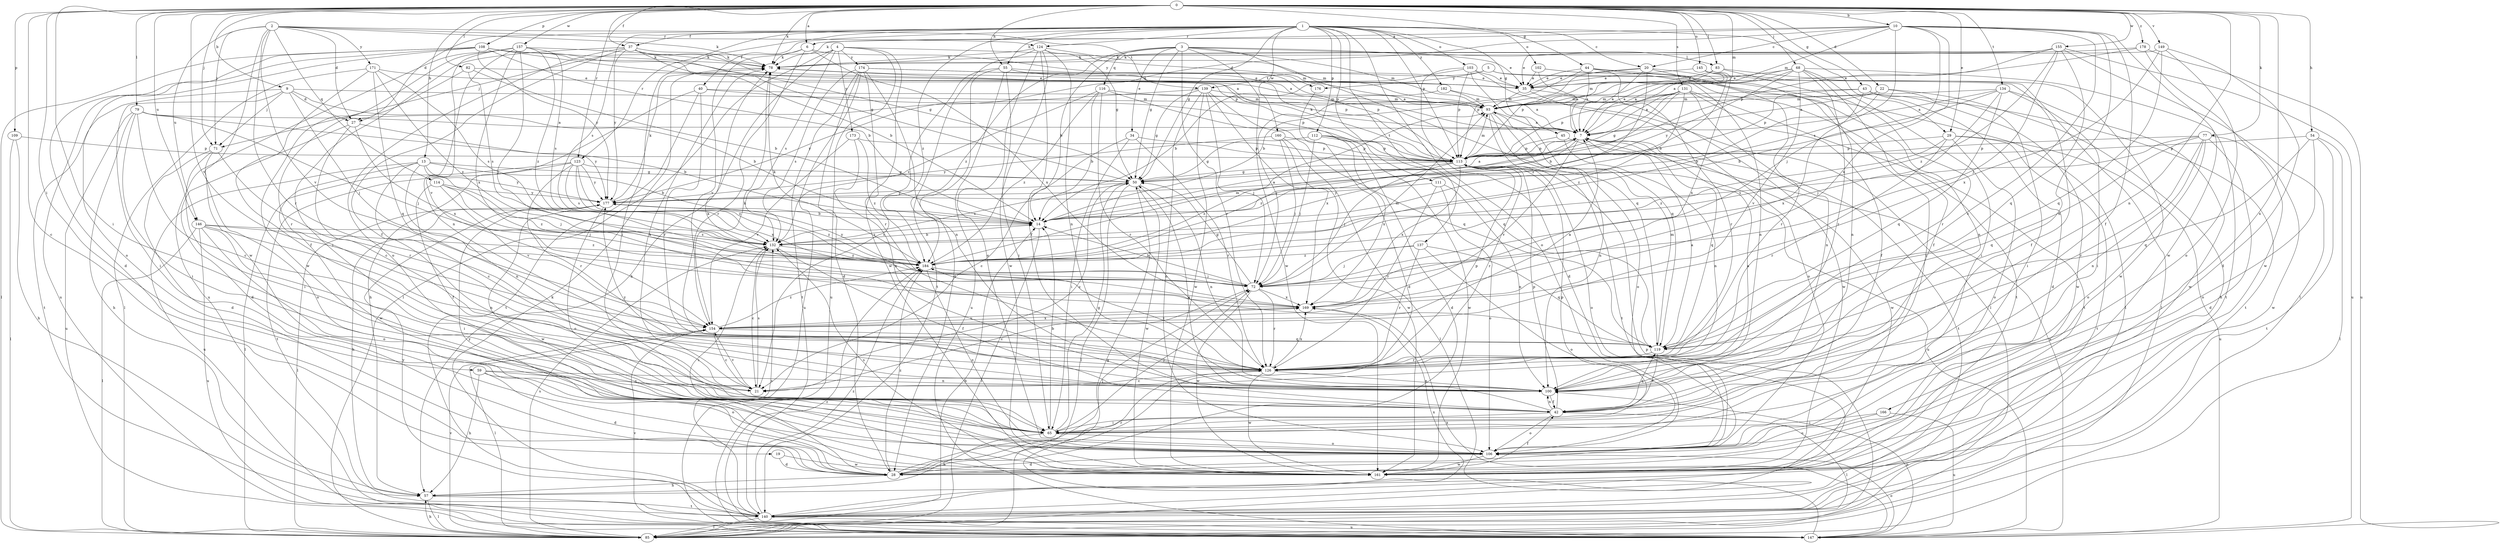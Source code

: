 strict digraph  {
0;
1;
2;
3;
4;
5;
6;
7;
9;
10;
13;
14;
19;
20;
21;
22;
27;
28;
29;
34;
35;
37;
40;
42;
43;
44;
45;
50;
54;
55;
57;
59;
65;
68;
71;
72;
77;
78;
79;
82;
83;
85;
93;
100;
102;
103;
106;
108;
109;
111;
112;
113;
114;
116;
119;
123;
124;
126;
131;
132;
134;
137;
139;
140;
145;
146;
147;
149;
154;
155;
157;
160;
161;
166;
169;
171;
173;
174;
176;
177;
178;
182;
184;
0 -> 6  [label=a];
0 -> 9  [label=b];
0 -> 10  [label=b];
0 -> 13  [label=b];
0 -> 19  [label=c];
0 -> 22  [label=d];
0 -> 29  [label=e];
0 -> 37  [label=f];
0 -> 43  [label=g];
0 -> 44  [label=g];
0 -> 54  [label=h];
0 -> 55  [label=h];
0 -> 59  [label=i];
0 -> 65  [label=i];
0 -> 68  [label=j];
0 -> 71  [label=j];
0 -> 77  [label=k];
0 -> 78  [label=k];
0 -> 79  [label=l];
0 -> 82  [label=l];
0 -> 83  [label=l];
0 -> 93  [label=m];
0 -> 100  [label=n];
0 -> 108  [label=p];
0 -> 109  [label=p];
0 -> 123  [label=r];
0 -> 131  [label=s];
0 -> 134  [label=t];
0 -> 145  [label=u];
0 -> 146  [label=u];
0 -> 149  [label=v];
0 -> 154  [label=v];
0 -> 155  [label=w];
0 -> 157  [label=w];
0 -> 166  [label=x];
0 -> 178  [label=z];
1 -> 20  [label=c];
1 -> 27  [label=d];
1 -> 29  [label=e];
1 -> 37  [label=f];
1 -> 40  [label=f];
1 -> 45  [label=g];
1 -> 50  [label=g];
1 -> 55  [label=h];
1 -> 65  [label=i];
1 -> 102  [label=o];
1 -> 103  [label=o];
1 -> 106  [label=o];
1 -> 111  [label=p];
1 -> 112  [label=p];
1 -> 113  [label=p];
1 -> 123  [label=r];
1 -> 124  [label=r];
1 -> 132  [label=s];
1 -> 137  [label=t];
1 -> 160  [label=w];
1 -> 182  [label=z];
1 -> 184  [label=z];
2 -> 27  [label=d];
2 -> 71  [label=j];
2 -> 78  [label=k];
2 -> 114  [label=q];
2 -> 124  [label=r];
2 -> 126  [label=r];
2 -> 139  [label=t];
2 -> 146  [label=u];
2 -> 154  [label=v];
2 -> 161  [label=w];
2 -> 171  [label=y];
3 -> 14  [label=b];
3 -> 34  [label=e];
3 -> 35  [label=e];
3 -> 50  [label=g];
3 -> 83  [label=l];
3 -> 93  [label=m];
3 -> 116  [label=q];
3 -> 119  [label=q];
3 -> 126  [label=r];
3 -> 161  [label=w];
3 -> 184  [label=z];
4 -> 57  [label=h];
4 -> 71  [label=j];
4 -> 85  [label=l];
4 -> 93  [label=m];
4 -> 132  [label=s];
4 -> 147  [label=u];
4 -> 161  [label=w];
4 -> 173  [label=y];
4 -> 174  [label=y];
5 -> 42  [label=f];
5 -> 100  [label=n];
5 -> 139  [label=t];
5 -> 176  [label=y];
6 -> 78  [label=k];
6 -> 126  [label=r];
6 -> 154  [label=v];
6 -> 169  [label=x];
6 -> 176  [label=y];
7 -> 113  [label=p];
7 -> 119  [label=q];
7 -> 140  [label=t];
7 -> 154  [label=v];
7 -> 161  [label=w];
7 -> 184  [label=z];
9 -> 14  [label=b];
9 -> 27  [label=d];
9 -> 65  [label=i];
9 -> 71  [label=j];
9 -> 72  [label=j];
9 -> 93  [label=m];
9 -> 140  [label=t];
10 -> 6  [label=a];
10 -> 20  [label=c];
10 -> 21  [label=c];
10 -> 27  [label=d];
10 -> 42  [label=f];
10 -> 72  [label=j];
10 -> 78  [label=k];
10 -> 93  [label=m];
10 -> 100  [label=n];
10 -> 132  [label=s];
10 -> 161  [label=w];
10 -> 169  [label=x];
13 -> 14  [label=b];
13 -> 21  [label=c];
13 -> 50  [label=g];
13 -> 72  [label=j];
13 -> 100  [label=n];
13 -> 147  [label=u];
13 -> 161  [label=w];
13 -> 177  [label=y];
14 -> 7  [label=a];
14 -> 85  [label=l];
14 -> 132  [label=s];
19 -> 28  [label=d];
19 -> 161  [label=w];
20 -> 7  [label=a];
20 -> 35  [label=e];
20 -> 100  [label=n];
20 -> 113  [label=p];
20 -> 126  [label=r];
20 -> 184  [label=z];
21 -> 78  [label=k];
21 -> 132  [label=s];
21 -> 154  [label=v];
22 -> 7  [label=a];
22 -> 14  [label=b];
22 -> 57  [label=h];
22 -> 65  [label=i];
22 -> 93  [label=m];
27 -> 21  [label=c];
27 -> 28  [label=d];
27 -> 169  [label=x];
27 -> 177  [label=y];
28 -> 57  [label=h];
28 -> 72  [label=j];
28 -> 126  [label=r];
28 -> 132  [label=s];
28 -> 177  [label=y];
28 -> 184  [label=z];
29 -> 106  [label=o];
29 -> 113  [label=p];
29 -> 126  [label=r];
29 -> 140  [label=t];
29 -> 147  [label=u];
29 -> 184  [label=z];
34 -> 21  [label=c];
34 -> 65  [label=i];
34 -> 113  [label=p];
34 -> 126  [label=r];
35 -> 93  [label=m];
35 -> 106  [label=o];
35 -> 161  [label=w];
37 -> 7  [label=a];
37 -> 14  [label=b];
37 -> 42  [label=f];
37 -> 50  [label=g];
37 -> 65  [label=i];
37 -> 78  [label=k];
37 -> 106  [label=o];
37 -> 177  [label=y];
40 -> 57  [label=h];
40 -> 93  [label=m];
40 -> 113  [label=p];
40 -> 126  [label=r];
40 -> 140  [label=t];
42 -> 50  [label=g];
42 -> 65  [label=i];
42 -> 85  [label=l];
42 -> 100  [label=n];
42 -> 106  [label=o];
42 -> 113  [label=p];
42 -> 119  [label=q];
43 -> 28  [label=d];
43 -> 93  [label=m];
43 -> 113  [label=p];
43 -> 140  [label=t];
43 -> 161  [label=w];
43 -> 169  [label=x];
44 -> 7  [label=a];
44 -> 14  [label=b];
44 -> 35  [label=e];
44 -> 65  [label=i];
44 -> 100  [label=n];
44 -> 126  [label=r];
45 -> 100  [label=n];
45 -> 113  [label=p];
45 -> 147  [label=u];
50 -> 7  [label=a];
50 -> 21  [label=c];
50 -> 85  [label=l];
50 -> 100  [label=n];
50 -> 132  [label=s];
50 -> 161  [label=w];
50 -> 177  [label=y];
54 -> 85  [label=l];
54 -> 106  [label=o];
54 -> 113  [label=p];
54 -> 119  [label=q];
54 -> 140  [label=t];
55 -> 7  [label=a];
55 -> 21  [label=c];
55 -> 28  [label=d];
55 -> 35  [label=e];
55 -> 65  [label=i];
55 -> 113  [label=p];
55 -> 147  [label=u];
57 -> 85  [label=l];
57 -> 140  [label=t];
59 -> 21  [label=c];
59 -> 28  [label=d];
59 -> 57  [label=h];
59 -> 100  [label=n];
59 -> 106  [label=o];
65 -> 14  [label=b];
65 -> 50  [label=g];
65 -> 57  [label=h];
65 -> 72  [label=j];
65 -> 106  [label=o];
65 -> 113  [label=p];
68 -> 7  [label=a];
68 -> 35  [label=e];
68 -> 42  [label=f];
68 -> 65  [label=i];
68 -> 113  [label=p];
68 -> 126  [label=r];
68 -> 140  [label=t];
68 -> 154  [label=v];
68 -> 177  [label=y];
71 -> 28  [label=d];
71 -> 65  [label=i];
71 -> 106  [label=o];
71 -> 126  [label=r];
72 -> 14  [label=b];
72 -> 21  [label=c];
72 -> 50  [label=g];
72 -> 93  [label=m];
72 -> 126  [label=r];
72 -> 161  [label=w];
72 -> 169  [label=x];
77 -> 28  [label=d];
77 -> 100  [label=n];
77 -> 106  [label=o];
77 -> 113  [label=p];
77 -> 119  [label=q];
77 -> 126  [label=r];
77 -> 132  [label=s];
77 -> 161  [label=w];
78 -> 35  [label=e];
79 -> 7  [label=a];
79 -> 14  [label=b];
79 -> 21  [label=c];
79 -> 57  [label=h];
79 -> 65  [label=i];
79 -> 72  [label=j];
79 -> 147  [label=u];
82 -> 14  [label=b];
82 -> 35  [label=e];
82 -> 126  [label=r];
82 -> 132  [label=s];
83 -> 35  [label=e];
83 -> 93  [label=m];
83 -> 126  [label=r];
83 -> 161  [label=w];
85 -> 14  [label=b];
85 -> 57  [label=h];
85 -> 113  [label=p];
85 -> 132  [label=s];
85 -> 154  [label=v];
93 -> 7  [label=a];
93 -> 100  [label=n];
93 -> 106  [label=o];
93 -> 140  [label=t];
100 -> 7  [label=a];
100 -> 42  [label=f];
100 -> 177  [label=y];
102 -> 7  [label=a];
102 -> 35  [label=e];
102 -> 85  [label=l];
102 -> 140  [label=t];
103 -> 14  [label=b];
103 -> 28  [label=d];
103 -> 35  [label=e];
103 -> 85  [label=l];
103 -> 113  [label=p];
103 -> 119  [label=q];
106 -> 28  [label=d];
106 -> 161  [label=w];
108 -> 7  [label=a];
108 -> 14  [label=b];
108 -> 28  [label=d];
108 -> 50  [label=g];
108 -> 78  [label=k];
108 -> 85  [label=l];
108 -> 106  [label=o];
108 -> 113  [label=p];
108 -> 147  [label=u];
108 -> 177  [label=y];
109 -> 57  [label=h];
109 -> 85  [label=l];
109 -> 113  [label=p];
111 -> 100  [label=n];
111 -> 106  [label=o];
111 -> 126  [label=r];
111 -> 177  [label=y];
112 -> 28  [label=d];
112 -> 50  [label=g];
112 -> 72  [label=j];
112 -> 113  [label=p];
112 -> 161  [label=w];
112 -> 169  [label=x];
113 -> 50  [label=g];
113 -> 72  [label=j];
113 -> 78  [label=k];
113 -> 93  [label=m];
113 -> 106  [label=o];
113 -> 126  [label=r];
113 -> 147  [label=u];
113 -> 169  [label=x];
113 -> 184  [label=z];
114 -> 42  [label=f];
114 -> 72  [label=j];
114 -> 154  [label=v];
114 -> 177  [label=y];
114 -> 184  [label=z];
116 -> 14  [label=b];
116 -> 93  [label=m];
116 -> 119  [label=q];
116 -> 126  [label=r];
116 -> 132  [label=s];
116 -> 184  [label=z];
119 -> 7  [label=a];
119 -> 42  [label=f];
119 -> 78  [label=k];
119 -> 93  [label=m];
119 -> 126  [label=r];
123 -> 50  [label=g];
123 -> 85  [label=l];
123 -> 126  [label=r];
123 -> 132  [label=s];
123 -> 140  [label=t];
123 -> 169  [label=x];
123 -> 177  [label=y];
123 -> 184  [label=z];
124 -> 42  [label=f];
124 -> 50  [label=g];
124 -> 78  [label=k];
124 -> 93  [label=m];
124 -> 100  [label=n];
124 -> 106  [label=o];
124 -> 140  [label=t];
124 -> 161  [label=w];
126 -> 21  [label=c];
126 -> 100  [label=n];
126 -> 113  [label=p];
126 -> 161  [label=w];
126 -> 169  [label=x];
126 -> 184  [label=z];
131 -> 7  [label=a];
131 -> 14  [label=b];
131 -> 42  [label=f];
131 -> 50  [label=g];
131 -> 93  [label=m];
131 -> 100  [label=n];
131 -> 113  [label=p];
131 -> 140  [label=t];
131 -> 184  [label=z];
132 -> 14  [label=b];
132 -> 21  [label=c];
132 -> 42  [label=f];
132 -> 184  [label=z];
134 -> 7  [label=a];
134 -> 14  [label=b];
134 -> 65  [label=i];
134 -> 72  [label=j];
134 -> 93  [label=m];
134 -> 119  [label=q];
134 -> 161  [label=w];
137 -> 72  [label=j];
137 -> 106  [label=o];
137 -> 119  [label=q];
137 -> 126  [label=r];
137 -> 184  [label=z];
139 -> 50  [label=g];
139 -> 72  [label=j];
139 -> 93  [label=m];
139 -> 106  [label=o];
139 -> 119  [label=q];
139 -> 161  [label=w];
139 -> 169  [label=x];
139 -> 177  [label=y];
140 -> 78  [label=k];
140 -> 85  [label=l];
140 -> 132  [label=s];
140 -> 147  [label=u];
140 -> 169  [label=x];
140 -> 177  [label=y];
140 -> 184  [label=z];
145 -> 7  [label=a];
145 -> 14  [label=b];
145 -> 35  [label=e];
145 -> 85  [label=l];
145 -> 169  [label=x];
146 -> 65  [label=i];
146 -> 85  [label=l];
146 -> 100  [label=n];
146 -> 106  [label=o];
146 -> 132  [label=s];
146 -> 147  [label=u];
146 -> 184  [label=z];
147 -> 50  [label=g];
147 -> 100  [label=n];
147 -> 106  [label=o];
147 -> 154  [label=v];
147 -> 169  [label=x];
147 -> 184  [label=z];
149 -> 28  [label=d];
149 -> 78  [label=k];
149 -> 106  [label=o];
149 -> 119  [label=q];
149 -> 169  [label=x];
154 -> 7  [label=a];
154 -> 21  [label=c];
154 -> 78  [label=k];
154 -> 85  [label=l];
154 -> 119  [label=q];
154 -> 169  [label=x];
154 -> 184  [label=z];
155 -> 35  [label=e];
155 -> 72  [label=j];
155 -> 78  [label=k];
155 -> 85  [label=l];
155 -> 113  [label=p];
155 -> 119  [label=q];
155 -> 147  [label=u];
155 -> 184  [label=z];
157 -> 72  [label=j];
157 -> 78  [label=k];
157 -> 100  [label=n];
157 -> 132  [label=s];
157 -> 147  [label=u];
157 -> 154  [label=v];
157 -> 161  [label=w];
157 -> 169  [label=x];
157 -> 184  [label=z];
160 -> 72  [label=j];
160 -> 85  [label=l];
160 -> 113  [label=p];
160 -> 161  [label=w];
160 -> 177  [label=y];
161 -> 42  [label=f];
161 -> 132  [label=s];
166 -> 65  [label=i];
166 -> 106  [label=o];
166 -> 147  [label=u];
169 -> 154  [label=v];
171 -> 35  [label=e];
171 -> 42  [label=f];
171 -> 85  [label=l];
171 -> 119  [label=q];
171 -> 132  [label=s];
171 -> 184  [label=z];
173 -> 100  [label=n];
173 -> 113  [label=p];
173 -> 154  [label=v];
173 -> 184  [label=z];
174 -> 28  [label=d];
174 -> 35  [label=e];
174 -> 100  [label=n];
174 -> 113  [label=p];
174 -> 126  [label=r];
174 -> 132  [label=s];
174 -> 140  [label=t];
174 -> 147  [label=u];
176 -> 28  [label=d];
177 -> 14  [label=b];
177 -> 57  [label=h];
177 -> 78  [label=k];
177 -> 85  [label=l];
177 -> 106  [label=o];
177 -> 161  [label=w];
177 -> 184  [label=z];
178 -> 7  [label=a];
178 -> 78  [label=k];
178 -> 147  [label=u];
178 -> 161  [label=w];
182 -> 7  [label=a];
182 -> 72  [label=j];
182 -> 93  [label=m];
184 -> 72  [label=j];
184 -> 78  [label=k];
184 -> 93  [label=m];
184 -> 106  [label=o];
184 -> 177  [label=y];
}
